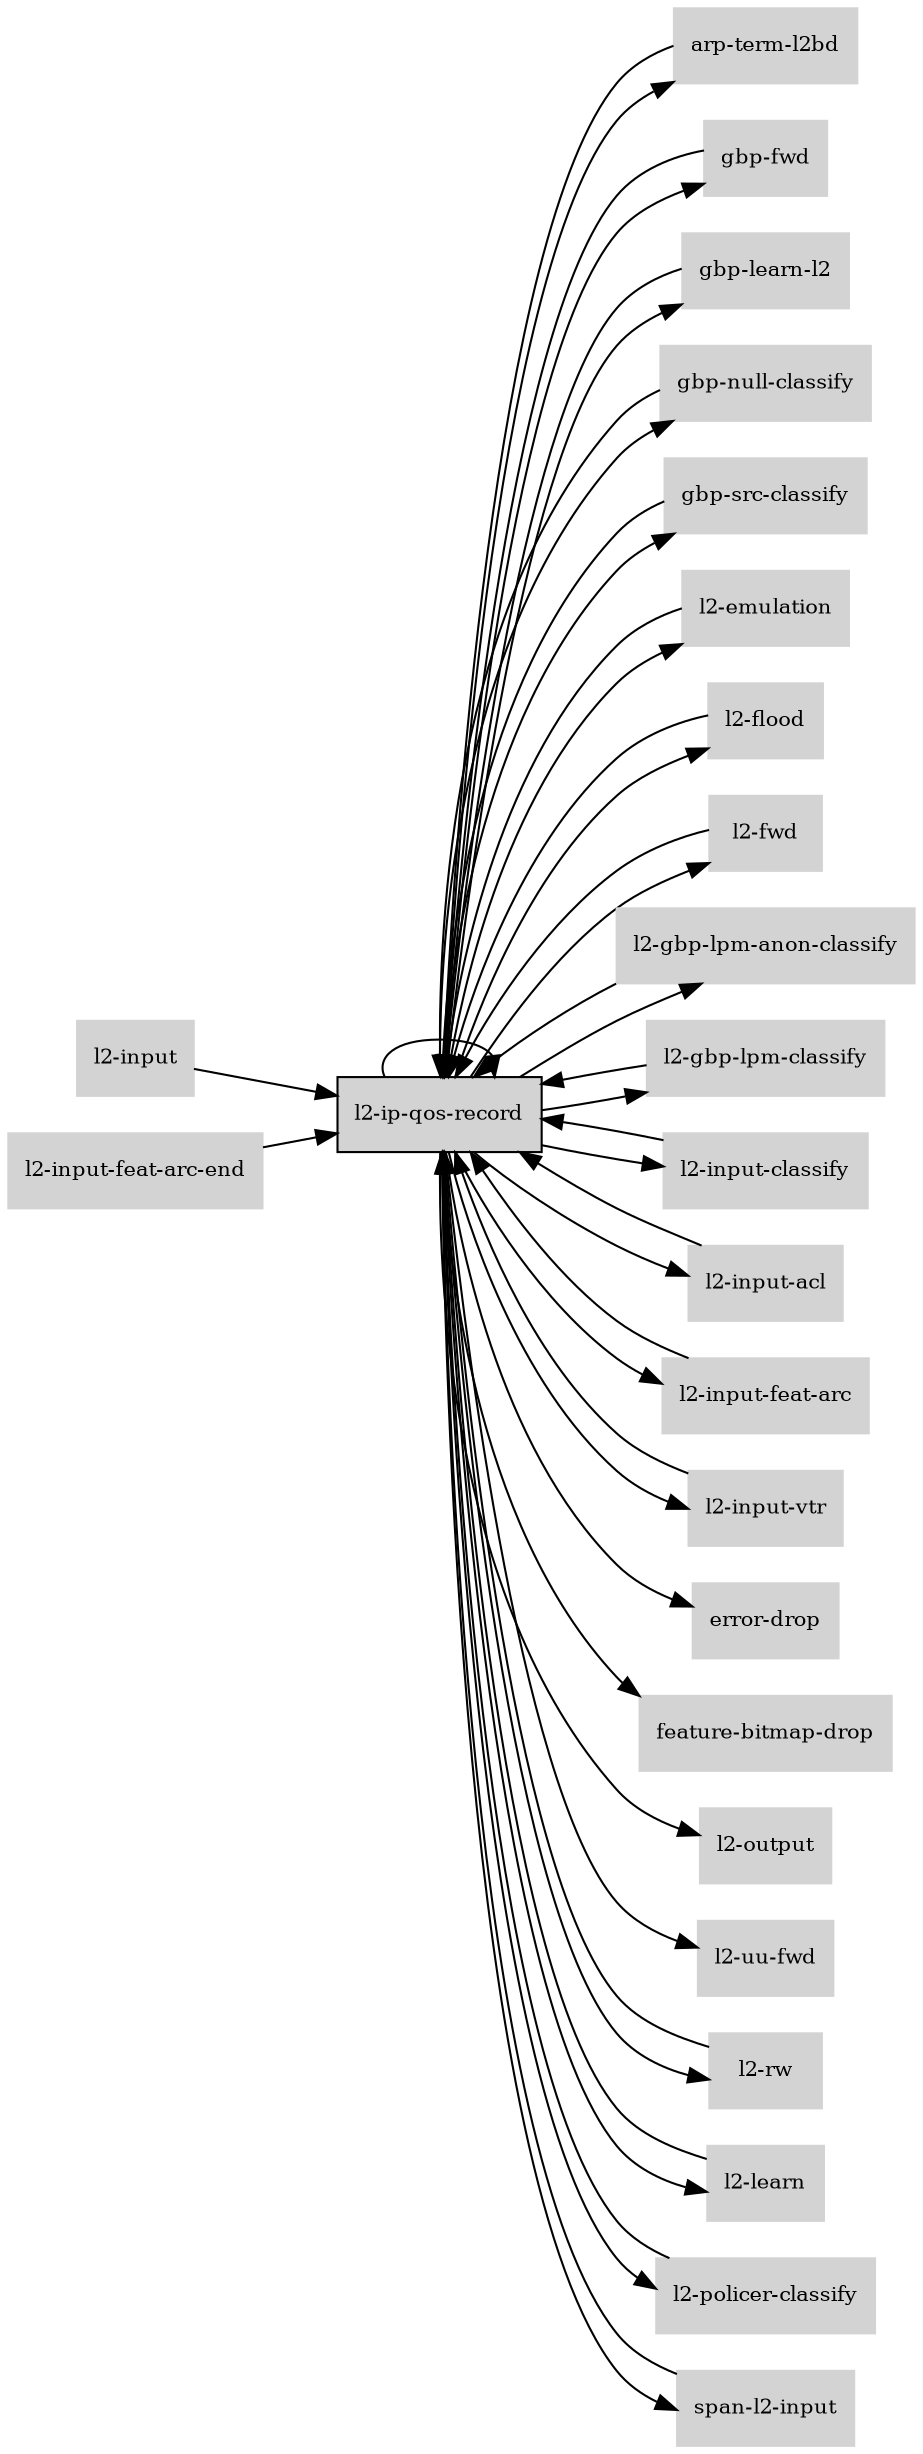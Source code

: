 digraph "l2_ip_qos_record_subgraph" {
  rankdir=LR;
  node [shape=box, style=filled, fontsize=10, color=lightgray, fontcolor=black, fillcolor=lightgray];
  "l2-ip-qos-record" [color=black, fontcolor=black, fillcolor=lightgray];
  edge [fontsize=8];
  "arp-term-l2bd" -> "l2-ip-qos-record";
  "gbp-fwd" -> "l2-ip-qos-record";
  "gbp-learn-l2" -> "l2-ip-qos-record";
  "gbp-null-classify" -> "l2-ip-qos-record";
  "gbp-src-classify" -> "l2-ip-qos-record";
  "l2-emulation" -> "l2-ip-qos-record";
  "l2-flood" -> "l2-ip-qos-record";
  "l2-fwd" -> "l2-ip-qos-record";
  "l2-gbp-lpm-anon-classify" -> "l2-ip-qos-record";
  "l2-gbp-lpm-classify" -> "l2-ip-qos-record";
  "l2-input-classify" -> "l2-ip-qos-record";
  "l2-input" -> "l2-ip-qos-record";
  "l2-input-acl" -> "l2-ip-qos-record";
  "l2-input-feat-arc" -> "l2-ip-qos-record";
  "l2-input-feat-arc-end" -> "l2-ip-qos-record";
  "l2-input-vtr" -> "l2-ip-qos-record";
  "l2-ip-qos-record" -> "error-drop";
  "l2-ip-qos-record" -> "feature-bitmap-drop";
  "l2-ip-qos-record" -> "l2-output";
  "l2-ip-qos-record" -> "l2-flood";
  "l2-ip-qos-record" -> "l2-uu-fwd";
  "l2-ip-qos-record" -> "arp-term-l2bd";
  "l2-ip-qos-record" -> "gbp-fwd";
  "l2-ip-qos-record" -> "l2-fwd";
  "l2-ip-qos-record" -> "l2-rw";
  "l2-ip-qos-record" -> "l2-learn";
  "l2-ip-qos-record" -> "l2-emulation";
  "l2-ip-qos-record" -> "gbp-learn-l2";
  "l2-ip-qos-record" -> "l2-gbp-lpm-anon-classify";
  "l2-ip-qos-record" -> "gbp-null-classify";
  "l2-ip-qos-record" -> "gbp-src-classify";
  "l2-ip-qos-record" -> "l2-gbp-lpm-classify";
  "l2-ip-qos-record" -> "l2-input-vtr";
  "l2-ip-qos-record" -> "l2-ip-qos-record";
  "l2-ip-qos-record" -> "l2-input-acl";
  "l2-ip-qos-record" -> "l2-policer-classify";
  "l2-ip-qos-record" -> "l2-input-feat-arc";
  "l2-ip-qos-record" -> "l2-input-classify";
  "l2-ip-qos-record" -> "span-l2-input";
  "l2-learn" -> "l2-ip-qos-record";
  "l2-policer-classify" -> "l2-ip-qos-record";
  "l2-rw" -> "l2-ip-qos-record";
  "span-l2-input" -> "l2-ip-qos-record";
}
